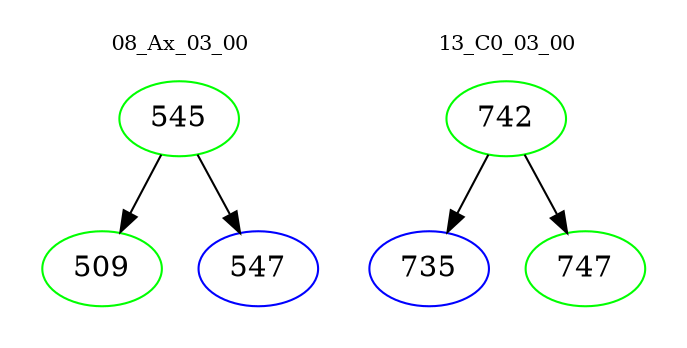 digraph{
subgraph cluster_0 {
color = white
label = "08_Ax_03_00";
fontsize=10;
T0_545 [label="545", color="green"]
T0_545 -> T0_509 [color="black"]
T0_509 [label="509", color="green"]
T0_545 -> T0_547 [color="black"]
T0_547 [label="547", color="blue"]
}
subgraph cluster_1 {
color = white
label = "13_C0_03_00";
fontsize=10;
T1_742 [label="742", color="green"]
T1_742 -> T1_735 [color="black"]
T1_735 [label="735", color="blue"]
T1_742 -> T1_747 [color="black"]
T1_747 [label="747", color="green"]
}
}
